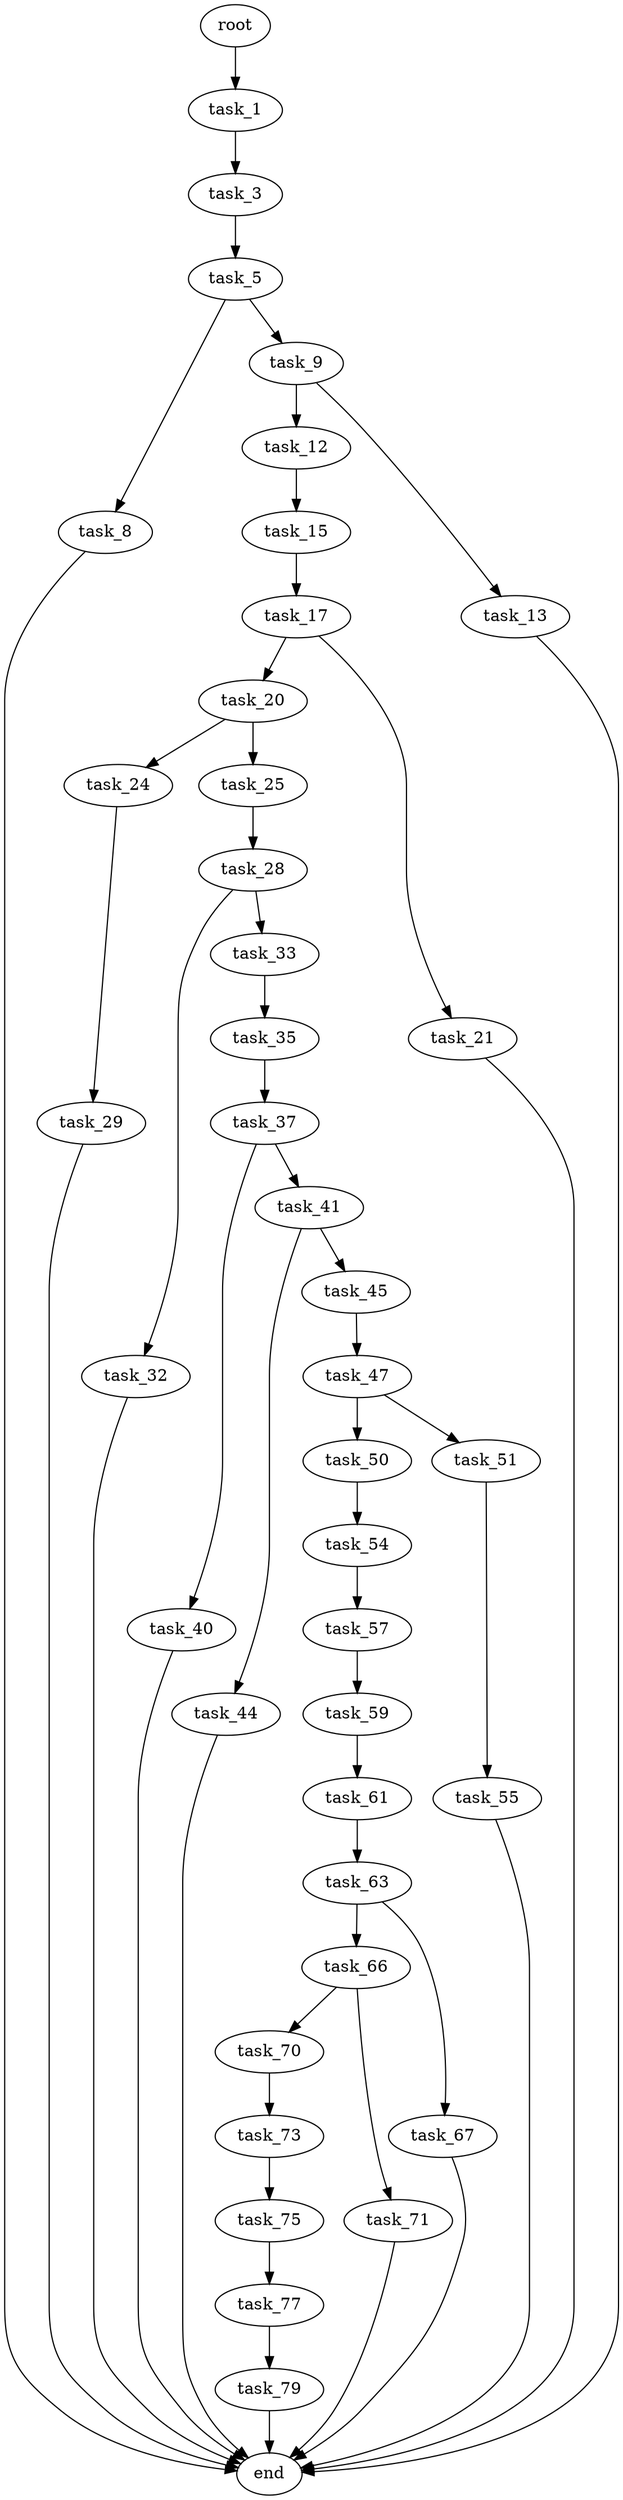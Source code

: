 digraph G {
  root [size="0.000000"];
  task_1 [size="26410027295.000000"];
  task_3 [size="203957462450.000000"];
  task_5 [size="409881706004.000000"];
  task_8 [size="24119392728.000000"];
  task_9 [size="18979958721.000000"];
  task_12 [size="134217728000.000000"];
  task_13 [size="549755813888.000000"];
  task_15 [size="134217728000.000000"];
  task_17 [size="55318020192.000000"];
  task_20 [size="1485206684.000000"];
  task_21 [size="25226665285.000000"];
  task_24 [size="17530441929.000000"];
  task_25 [size="11062689489.000000"];
  task_28 [size="549755813888.000000"];
  task_29 [size="1113876054.000000"];
  task_32 [size="161080082861.000000"];
  task_33 [size="368293445632.000000"];
  task_35 [size="282196586817.000000"];
  task_37 [size="45104573390.000000"];
  task_40 [size="134217728000.000000"];
  task_41 [size="2805375651.000000"];
  task_44 [size="231928233984.000000"];
  task_45 [size="25280589832.000000"];
  task_47 [size="9480314001.000000"];
  task_50 [size="384969776932.000000"];
  task_51 [size="782757789696.000000"];
  task_54 [size="287495503696.000000"];
  task_55 [size="8589934592.000000"];
  task_57 [size="208249348793.000000"];
  task_59 [size="368293445632.000000"];
  task_61 [size="231928233984.000000"];
  task_63 [size="1073741824000.000000"];
  task_66 [size="8553267760.000000"];
  task_67 [size="28201840083.000000"];
  task_70 [size="17203037044.000000"];
  task_71 [size="676543564.000000"];
  task_73 [size="22825598287.000000"];
  task_75 [size="5759520027.000000"];
  task_77 [size="8460973981.000000"];
  task_79 [size="5018213614.000000"];
  end [size="0.000000"];

  root -> task_1 [size="1.000000"];
  task_1 -> task_3 [size="536870912.000000"];
  task_3 -> task_5 [size="134217728.000000"];
  task_5 -> task_8 [size="679477248.000000"];
  task_5 -> task_9 [size="679477248.000000"];
  task_8 -> end [size="1.000000"];
  task_9 -> task_12 [size="33554432.000000"];
  task_9 -> task_13 [size="33554432.000000"];
  task_12 -> task_15 [size="209715200.000000"];
  task_13 -> end [size="1.000000"];
  task_15 -> task_17 [size="209715200.000000"];
  task_17 -> task_20 [size="75497472.000000"];
  task_17 -> task_21 [size="75497472.000000"];
  task_20 -> task_24 [size="75497472.000000"];
  task_20 -> task_25 [size="75497472.000000"];
  task_21 -> end [size="1.000000"];
  task_24 -> task_29 [size="301989888.000000"];
  task_25 -> task_28 [size="301989888.000000"];
  task_28 -> task_32 [size="536870912.000000"];
  task_28 -> task_33 [size="536870912.000000"];
  task_29 -> end [size="1.000000"];
  task_32 -> end [size="1.000000"];
  task_33 -> task_35 [size="411041792.000000"];
  task_35 -> task_37 [size="301989888.000000"];
  task_37 -> task_40 [size="33554432.000000"];
  task_37 -> task_41 [size="33554432.000000"];
  task_40 -> end [size="1.000000"];
  task_41 -> task_44 [size="75497472.000000"];
  task_41 -> task_45 [size="75497472.000000"];
  task_44 -> end [size="1.000000"];
  task_45 -> task_47 [size="411041792.000000"];
  task_47 -> task_50 [size="209715200.000000"];
  task_47 -> task_51 [size="209715200.000000"];
  task_50 -> task_54 [size="679477248.000000"];
  task_51 -> task_55 [size="679477248.000000"];
  task_54 -> task_57 [size="209715200.000000"];
  task_55 -> end [size="1.000000"];
  task_57 -> task_59 [size="411041792.000000"];
  task_59 -> task_61 [size="411041792.000000"];
  task_61 -> task_63 [size="301989888.000000"];
  task_63 -> task_66 [size="838860800.000000"];
  task_63 -> task_67 [size="838860800.000000"];
  task_66 -> task_70 [size="134217728.000000"];
  task_66 -> task_71 [size="134217728.000000"];
  task_67 -> end [size="1.000000"];
  task_70 -> task_73 [size="301989888.000000"];
  task_71 -> end [size="1.000000"];
  task_73 -> task_75 [size="536870912.000000"];
  task_75 -> task_77 [size="411041792.000000"];
  task_77 -> task_79 [size="301989888.000000"];
  task_79 -> end [size="1.000000"];
}
